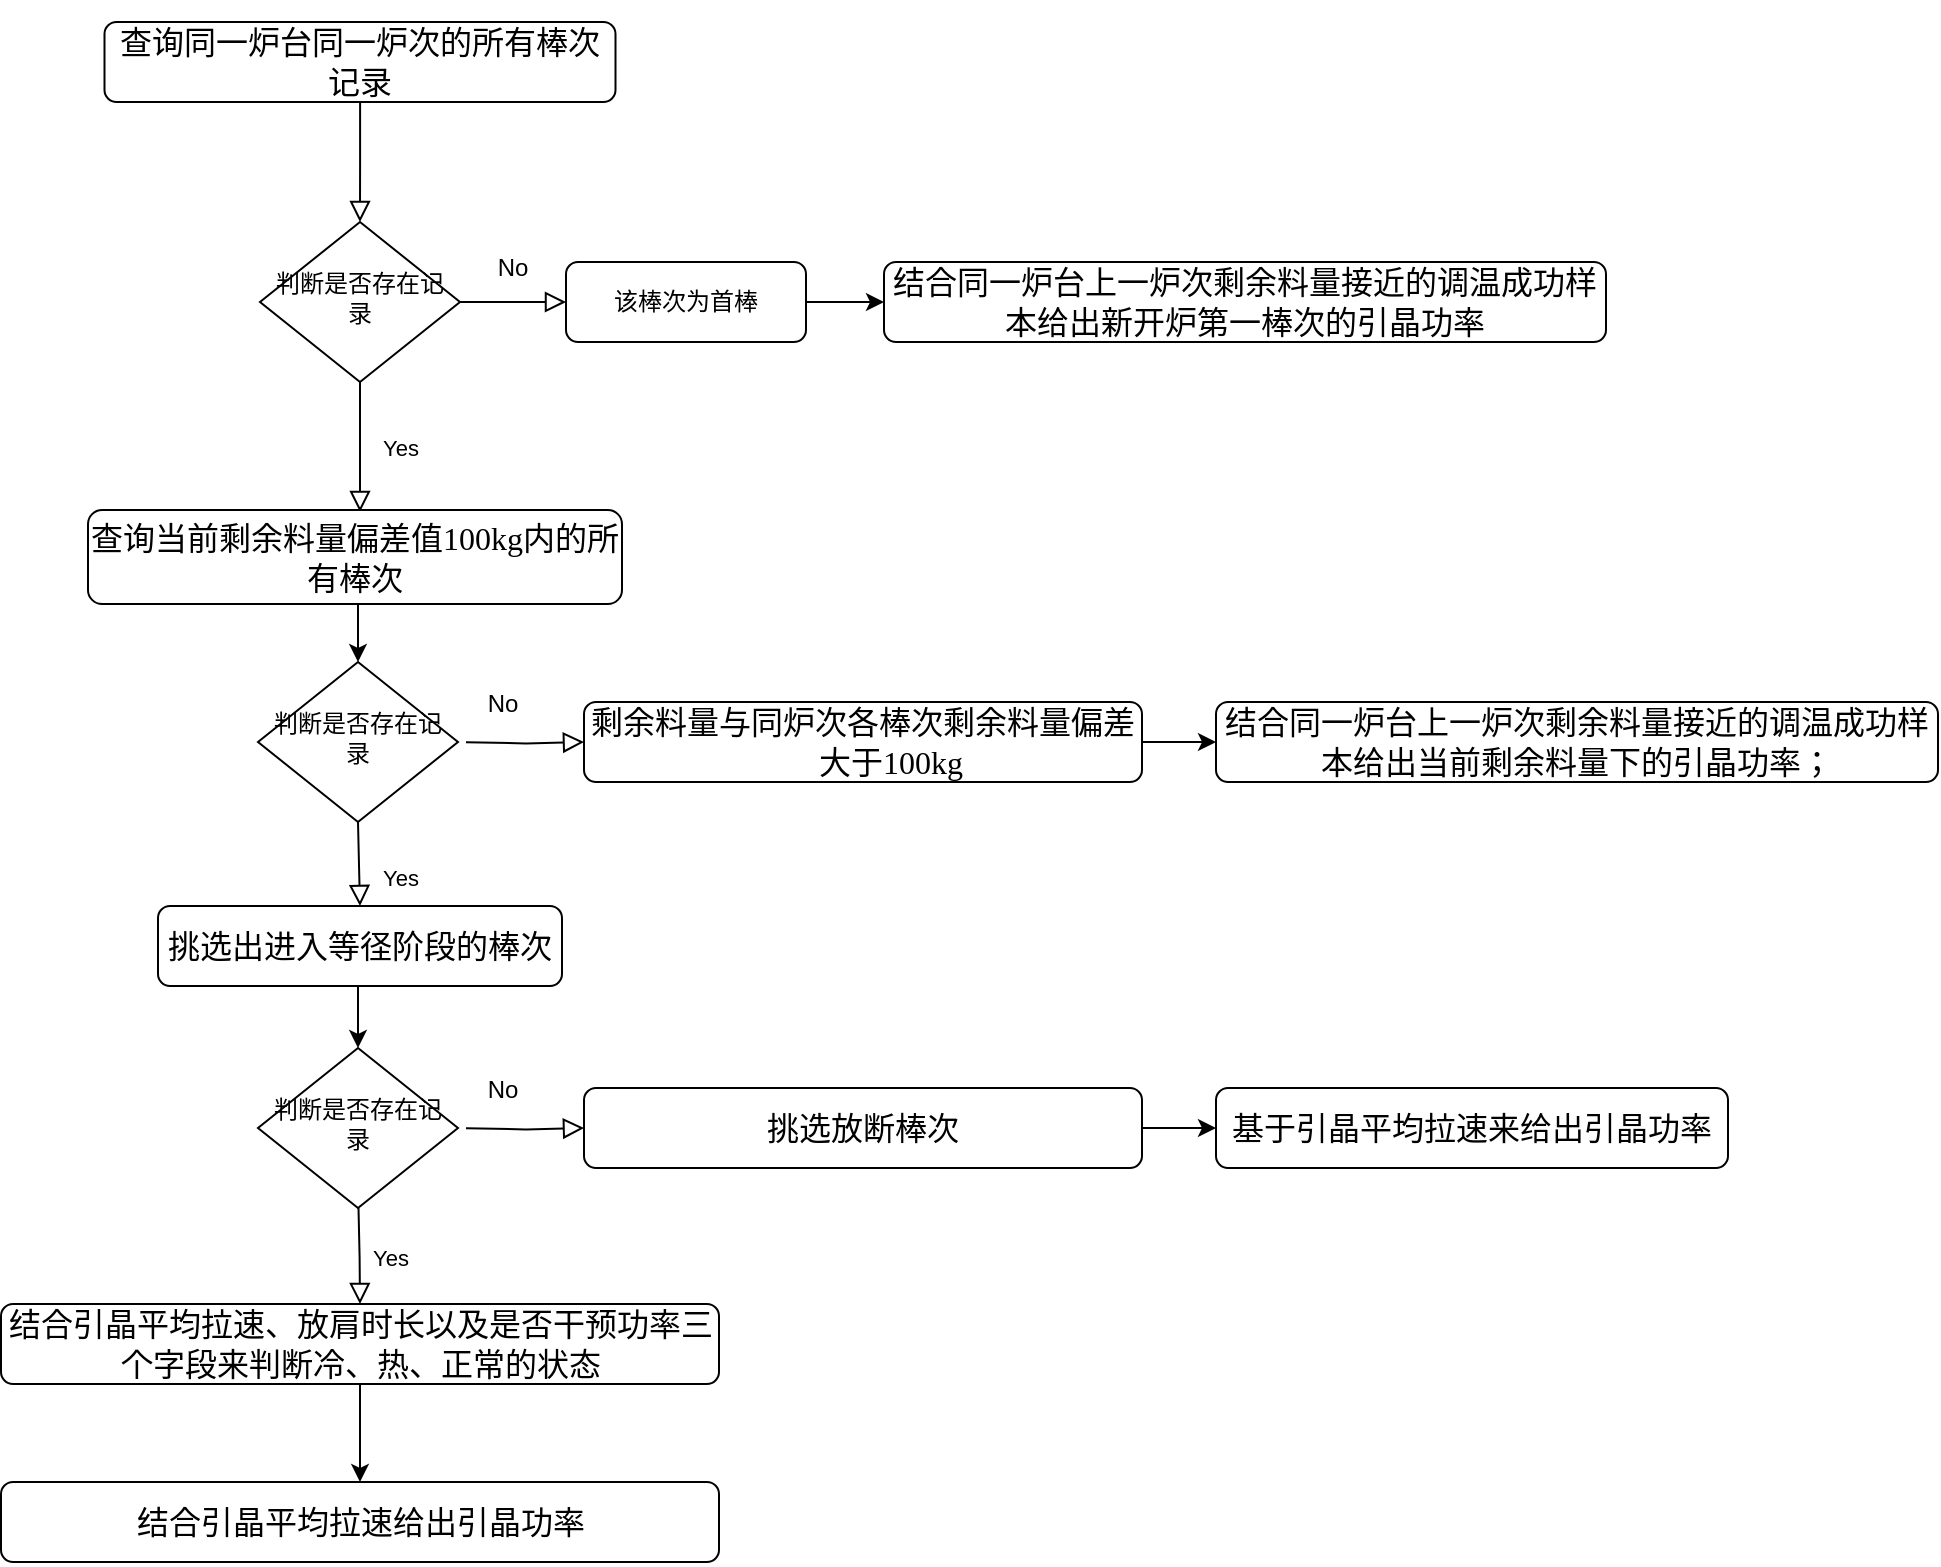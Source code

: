 <mxfile version="24.2.5" type="github">
  <diagram id="C5RBs43oDa-KdzZeNtuy" name="Page-1">
    <mxGraphModel dx="794" dy="420" grid="0" gridSize="10" guides="1" tooltips="1" connect="1" arrows="1" fold="1" page="0" pageScale="1" pageWidth="827" pageHeight="1169" background="none" math="0" shadow="0">
      <root>
        <mxCell id="WIyWlLk6GJQsqaUBKTNV-0" />
        <mxCell id="WIyWlLk6GJQsqaUBKTNV-1" parent="WIyWlLk6GJQsqaUBKTNV-0" />
        <mxCell id="WIyWlLk6GJQsqaUBKTNV-2" value="" style="rounded=0;html=1;jettySize=auto;orthogonalLoop=1;fontSize=11;endArrow=block;endFill=0;endSize=8;strokeWidth=1;shadow=0;labelBackgroundColor=none;edgeStyle=orthogonalEdgeStyle;" parent="WIyWlLk6GJQsqaUBKTNV-1" source="WIyWlLk6GJQsqaUBKTNV-3" target="WIyWlLk6GJQsqaUBKTNV-6" edge="1">
          <mxGeometry relative="1" as="geometry" />
        </mxCell>
        <mxCell id="WIyWlLk6GJQsqaUBKTNV-3" value="&lt;p class=&quot;MsoNormal&quot;&gt;&lt;span style=&quot;font-family: 宋体; font-size: 12pt;&quot;&gt;查询同一炉台同一炉次的所有棒次记录&lt;/span&gt;&lt;/p&gt;" style="rounded=1;whiteSpace=wrap;html=1;fontSize=12;glass=0;strokeWidth=1;shadow=0;" parent="WIyWlLk6GJQsqaUBKTNV-1" vertex="1">
          <mxGeometry x="92.25" y="70" width="255.5" height="40" as="geometry" />
        </mxCell>
        <mxCell id="WIyWlLk6GJQsqaUBKTNV-4" value="Yes" style="rounded=0;html=1;jettySize=auto;orthogonalLoop=1;fontSize=11;endArrow=block;endFill=0;endSize=8;strokeWidth=1;shadow=0;labelBackgroundColor=none;edgeStyle=orthogonalEdgeStyle;" parent="WIyWlLk6GJQsqaUBKTNV-1" source="WIyWlLk6GJQsqaUBKTNV-6" edge="1">
          <mxGeometry y="20" relative="1" as="geometry">
            <mxPoint as="offset" />
            <mxPoint x="220" y="315" as="targetPoint" />
          </mxGeometry>
        </mxCell>
        <mxCell id="WIyWlLk6GJQsqaUBKTNV-6" value="判断是否存在记录" style="rhombus;whiteSpace=wrap;html=1;shadow=0;fontFamily=Helvetica;fontSize=12;align=center;strokeWidth=1;spacing=6;spacingTop=-4;" parent="WIyWlLk6GJQsqaUBKTNV-1" vertex="1">
          <mxGeometry x="170" y="170" width="100" height="80" as="geometry" />
        </mxCell>
        <mxCell id="WIyWlLk6GJQsqaUBKTNV-8" value="Yes" style="rounded=0;html=1;jettySize=auto;orthogonalLoop=1;fontSize=11;endArrow=block;endFill=0;endSize=8;strokeWidth=1;shadow=0;labelBackgroundColor=none;edgeStyle=orthogonalEdgeStyle;" parent="WIyWlLk6GJQsqaUBKTNV-1" target="WIyWlLk6GJQsqaUBKTNV-11" edge="1">
          <mxGeometry x="0.333" y="20" relative="1" as="geometry">
            <mxPoint as="offset" />
            <mxPoint x="219" y="470" as="sourcePoint" />
          </mxGeometry>
        </mxCell>
        <mxCell id="afuocbFBIYYZ1BMzaNP9-22" style="edgeStyle=orthogonalEdgeStyle;rounded=0;orthogonalLoop=1;jettySize=auto;html=1;exitX=0.5;exitY=1;exitDx=0;exitDy=0;entryX=0.5;entryY=0;entryDx=0;entryDy=0;" edge="1" parent="WIyWlLk6GJQsqaUBKTNV-1" source="WIyWlLk6GJQsqaUBKTNV-11" target="afuocbFBIYYZ1BMzaNP9-16">
          <mxGeometry relative="1" as="geometry" />
        </mxCell>
        <mxCell id="WIyWlLk6GJQsqaUBKTNV-11" value="&lt;p class=&quot;MsoNormal&quot;&gt;&lt;span style=&quot;font-family: 宋体; font-size: 12pt;&quot;&gt;挑选出进入等径阶段的棒次&lt;/span&gt;&lt;/p&gt;" style="rounded=1;whiteSpace=wrap;html=1;fontSize=12;glass=0;strokeWidth=1;shadow=0;" parent="WIyWlLk6GJQsqaUBKTNV-1" vertex="1">
          <mxGeometry x="119" y="512" width="202" height="40" as="geometry" />
        </mxCell>
        <mxCell id="afuocbFBIYYZ1BMzaNP9-2" style="edgeStyle=orthogonalEdgeStyle;rounded=0;orthogonalLoop=1;jettySize=auto;html=1;exitX=1;exitY=0.5;exitDx=0;exitDy=0;entryX=0;entryY=0.5;entryDx=0;entryDy=0;" edge="1" parent="WIyWlLk6GJQsqaUBKTNV-1" source="afuocbFBIYYZ1BMzaNP9-0" target="afuocbFBIYYZ1BMzaNP9-1">
          <mxGeometry relative="1" as="geometry" />
        </mxCell>
        <mxCell id="afuocbFBIYYZ1BMzaNP9-1" value="&lt;p style=&quot;&quot; class=&quot;MsoNormal&quot;&gt;&lt;span style=&quot;font-family: 宋体; font-size: 12pt;&quot;&gt;结合同一炉台上一炉次剩余料量接近的调温成功样本给出新开炉第一棒次的引晶功率&lt;/span&gt;&lt;span style=&quot;font-family: 宋体; font-size: 12pt;&quot;&gt;&lt;/span&gt;&lt;/p&gt;" style="rounded=1;whiteSpace=wrap;html=1;fontSize=12;glass=0;strokeWidth=1;shadow=0;" vertex="1" parent="WIyWlLk6GJQsqaUBKTNV-1">
          <mxGeometry x="482" y="190" width="361" height="40" as="geometry" />
        </mxCell>
        <mxCell id="afuocbFBIYYZ1BMzaNP9-3" value="" style="edgeStyle=orthogonalEdgeStyle;rounded=0;html=1;jettySize=auto;orthogonalLoop=1;fontSize=11;endArrow=block;endFill=0;endSize=8;strokeWidth=1;shadow=0;labelBackgroundColor=none;" edge="1" parent="WIyWlLk6GJQsqaUBKTNV-1" source="WIyWlLk6GJQsqaUBKTNV-6" target="afuocbFBIYYZ1BMzaNP9-0">
          <mxGeometry y="10" relative="1" as="geometry">
            <mxPoint as="offset" />
            <mxPoint x="270" y="210" as="sourcePoint" />
            <mxPoint x="387" y="210" as="targetPoint" />
          </mxGeometry>
        </mxCell>
        <mxCell id="afuocbFBIYYZ1BMzaNP9-0" value="该棒次为首棒" style="rounded=1;whiteSpace=wrap;html=1;fontSize=12;glass=0;strokeWidth=1;shadow=0;" vertex="1" parent="WIyWlLk6GJQsqaUBKTNV-1">
          <mxGeometry x="323" y="190" width="120" height="40" as="geometry" />
        </mxCell>
        <mxCell id="afuocbFBIYYZ1BMzaNP9-4" value="No" style="text;html=1;align=center;verticalAlign=middle;resizable=0;points=[];autosize=1;strokeColor=none;fillColor=none;" vertex="1" parent="WIyWlLk6GJQsqaUBKTNV-1">
          <mxGeometry x="279" y="180" width="33" height="26" as="geometry" />
        </mxCell>
        <mxCell id="afuocbFBIYYZ1BMzaNP9-10" style="edgeStyle=orthogonalEdgeStyle;rounded=0;orthogonalLoop=1;jettySize=auto;html=1;exitX=0.5;exitY=1;exitDx=0;exitDy=0;entryX=0.5;entryY=0;entryDx=0;entryDy=0;" edge="1" parent="WIyWlLk6GJQsqaUBKTNV-1" source="afuocbFBIYYZ1BMzaNP9-6" target="afuocbFBIYYZ1BMzaNP9-7">
          <mxGeometry relative="1" as="geometry" />
        </mxCell>
        <mxCell id="afuocbFBIYYZ1BMzaNP9-6" value="&lt;span style=&quot;text-align: left; font-family: 宋体;&quot;&gt;&lt;font style=&quot;font-size: 16px;&quot; face=&quot;宋体&quot;&gt;查询当前剩余料量偏差值100kg内的所有棒次&lt;/font&gt;&lt;/span&gt;" style="rounded=1;whiteSpace=wrap;html=1;fontSize=12;glass=0;strokeWidth=1;shadow=0;" vertex="1" parent="WIyWlLk6GJQsqaUBKTNV-1">
          <mxGeometry x="84" y="314" width="267" height="47" as="geometry" />
        </mxCell>
        <mxCell id="afuocbFBIYYZ1BMzaNP9-7" value="判断是否存在记录" style="rhombus;whiteSpace=wrap;html=1;shadow=0;fontFamily=Helvetica;fontSize=12;align=center;strokeWidth=1;spacing=6;spacingTop=-4;" vertex="1" parent="WIyWlLk6GJQsqaUBKTNV-1">
          <mxGeometry x="169" y="390" width="100" height="80" as="geometry" />
        </mxCell>
        <mxCell id="afuocbFBIYYZ1BMzaNP9-11" value="" style="edgeStyle=orthogonalEdgeStyle;rounded=0;html=1;jettySize=auto;orthogonalLoop=1;fontSize=11;endArrow=block;endFill=0;endSize=8;strokeWidth=1;shadow=0;labelBackgroundColor=none;" edge="1" parent="WIyWlLk6GJQsqaUBKTNV-1" target="afuocbFBIYYZ1BMzaNP9-12">
          <mxGeometry x="-0.462" y="-4" relative="1" as="geometry">
            <mxPoint as="offset" />
            <mxPoint x="273" y="430.17" as="sourcePoint" />
          </mxGeometry>
        </mxCell>
        <mxCell id="afuocbFBIYYZ1BMzaNP9-14" style="edgeStyle=orthogonalEdgeStyle;rounded=0;orthogonalLoop=1;jettySize=auto;html=1;exitX=1;exitY=0.5;exitDx=0;exitDy=0;" edge="1" parent="WIyWlLk6GJQsqaUBKTNV-1" source="afuocbFBIYYZ1BMzaNP9-12" target="afuocbFBIYYZ1BMzaNP9-13">
          <mxGeometry relative="1" as="geometry" />
        </mxCell>
        <mxCell id="afuocbFBIYYZ1BMzaNP9-12" value="&lt;p style=&quot;margin-left: 21pt; text-indent: -21pt;&quot; class=&quot;MsoNormal&quot;&gt;&lt;span style=&quot;font-family: 宋体; font-size: 12pt;&quot;&gt;&lt;font face=&quot;宋体&quot;&gt;剩余料量与同炉次各棒次剩余料量偏差大于100kg&lt;/font&gt;&lt;/span&gt;&lt;span style=&quot;font-family: 宋体; font-size: 12pt;&quot;&gt;&lt;/span&gt;&lt;/p&gt;" style="rounded=1;whiteSpace=wrap;html=1;fontSize=12;glass=0;strokeWidth=1;shadow=0;" vertex="1" parent="WIyWlLk6GJQsqaUBKTNV-1">
          <mxGeometry x="332" y="410" width="279" height="40" as="geometry" />
        </mxCell>
        <mxCell id="afuocbFBIYYZ1BMzaNP9-13" value="&lt;p class=&quot;MsoNormal&quot;&gt;&lt;span style=&quot;font-family: 宋体; font-size: 12pt;&quot;&gt;结合同一炉台上一炉次剩余料量接近的调温成功样本给出当前剩余料量下的引晶功率；&lt;/span&gt;&lt;/p&gt;" style="rounded=1;whiteSpace=wrap;html=1;fontSize=12;glass=0;strokeWidth=1;shadow=0;" vertex="1" parent="WIyWlLk6GJQsqaUBKTNV-1">
          <mxGeometry x="648" y="410" width="361" height="40" as="geometry" />
        </mxCell>
        <mxCell id="afuocbFBIYYZ1BMzaNP9-15" value="No" style="text;html=1;align=center;verticalAlign=middle;resizable=0;points=[];autosize=1;strokeColor=none;fillColor=none;" vertex="1" parent="WIyWlLk6GJQsqaUBKTNV-1">
          <mxGeometry x="274" y="398" width="33" height="26" as="geometry" />
        </mxCell>
        <mxCell id="afuocbFBIYYZ1BMzaNP9-16" value="判断是否存在记录" style="rhombus;whiteSpace=wrap;html=1;shadow=0;fontFamily=Helvetica;fontSize=12;align=center;strokeWidth=1;spacing=6;spacingTop=-4;" vertex="1" parent="WIyWlLk6GJQsqaUBKTNV-1">
          <mxGeometry x="169" y="583" width="100" height="80" as="geometry" />
        </mxCell>
        <mxCell id="afuocbFBIYYZ1BMzaNP9-17" value="" style="edgeStyle=orthogonalEdgeStyle;rounded=0;html=1;jettySize=auto;orthogonalLoop=1;fontSize=11;endArrow=block;endFill=0;endSize=8;strokeWidth=1;shadow=0;labelBackgroundColor=none;" edge="1" parent="WIyWlLk6GJQsqaUBKTNV-1" target="afuocbFBIYYZ1BMzaNP9-19">
          <mxGeometry x="-0.462" y="-4" relative="1" as="geometry">
            <mxPoint as="offset" />
            <mxPoint x="273" y="623.17" as="sourcePoint" />
          </mxGeometry>
        </mxCell>
        <mxCell id="afuocbFBIYYZ1BMzaNP9-18" style="edgeStyle=orthogonalEdgeStyle;rounded=0;orthogonalLoop=1;jettySize=auto;html=1;exitX=1;exitY=0.5;exitDx=0;exitDy=0;" edge="1" parent="WIyWlLk6GJQsqaUBKTNV-1" source="afuocbFBIYYZ1BMzaNP9-19" target="afuocbFBIYYZ1BMzaNP9-20">
          <mxGeometry relative="1" as="geometry" />
        </mxCell>
        <mxCell id="afuocbFBIYYZ1BMzaNP9-19" value="&lt;span style=&quot;font-family: 宋体; font-size: 16px;&quot;&gt;挑选放断棒次&lt;/span&gt;" style="rounded=1;whiteSpace=wrap;html=1;fontSize=12;glass=0;strokeWidth=1;shadow=0;" vertex="1" parent="WIyWlLk6GJQsqaUBKTNV-1">
          <mxGeometry x="332" y="603" width="279" height="40" as="geometry" />
        </mxCell>
        <mxCell id="afuocbFBIYYZ1BMzaNP9-20" value="&lt;p style=&quot;mso-pagination:widow-orphan;text-align:left;&quot; class=&quot;MsoNormal&quot;&gt;&lt;span style=&quot;font-family: 宋体; font-size: 12pt;&quot;&gt;基于引晶平均拉速来给出&lt;/span&gt;&lt;span style=&quot;font-family: 宋体; font-size: 12pt;&quot;&gt;引晶功率&lt;/span&gt;&lt;span style=&quot;font-family: 宋体; font-size: 12pt;&quot;&gt;&lt;/span&gt;&lt;/p&gt;" style="rounded=1;whiteSpace=wrap;html=1;fontSize=12;glass=0;strokeWidth=1;shadow=0;" vertex="1" parent="WIyWlLk6GJQsqaUBKTNV-1">
          <mxGeometry x="648" y="603" width="256" height="40" as="geometry" />
        </mxCell>
        <mxCell id="afuocbFBIYYZ1BMzaNP9-21" value="No" style="text;html=1;align=center;verticalAlign=middle;resizable=0;points=[];autosize=1;strokeColor=none;fillColor=none;" vertex="1" parent="WIyWlLk6GJQsqaUBKTNV-1">
          <mxGeometry x="274" y="591" width="33" height="26" as="geometry" />
        </mxCell>
        <mxCell id="afuocbFBIYYZ1BMzaNP9-29" style="edgeStyle=orthogonalEdgeStyle;rounded=0;orthogonalLoop=1;jettySize=auto;html=1;exitX=0.5;exitY=1;exitDx=0;exitDy=0;entryX=0.5;entryY=0;entryDx=0;entryDy=0;" edge="1" parent="WIyWlLk6GJQsqaUBKTNV-1" source="afuocbFBIYYZ1BMzaNP9-26" target="afuocbFBIYYZ1BMzaNP9-28">
          <mxGeometry relative="1" as="geometry" />
        </mxCell>
        <mxCell id="afuocbFBIYYZ1BMzaNP9-26" value="&lt;p class=&quot;MsoNormal&quot;&gt;&lt;span style=&quot;font-family: 宋体; font-size: 12pt;&quot;&gt;结合引晶平均拉速、放肩时长以及是否干预功率三个字段来判断冷、热、正常的状态&lt;/span&gt;&lt;/p&gt;" style="rounded=1;whiteSpace=wrap;html=1;fontSize=12;glass=0;strokeWidth=1;shadow=0;" vertex="1" parent="WIyWlLk6GJQsqaUBKTNV-1">
          <mxGeometry x="40.5" y="711" width="359" height="40" as="geometry" />
        </mxCell>
        <mxCell id="afuocbFBIYYZ1BMzaNP9-27" value="Yes" style="rounded=0;html=1;jettySize=auto;orthogonalLoop=1;fontSize=11;endArrow=block;endFill=0;endSize=8;strokeWidth=1;shadow=0;labelBackgroundColor=none;edgeStyle=orthogonalEdgeStyle;" edge="1" parent="WIyWlLk6GJQsqaUBKTNV-1">
          <mxGeometry x="0.035" y="15" relative="1" as="geometry">
            <mxPoint x="-1" as="offset" />
            <mxPoint x="219.25" y="663" as="sourcePoint" />
            <mxPoint x="220" y="711" as="targetPoint" />
          </mxGeometry>
        </mxCell>
        <mxCell id="afuocbFBIYYZ1BMzaNP9-28" value="&lt;p class=&quot;MsoNormal&quot;&gt;&lt;span style=&quot;font-family: 宋体; font-size: 12pt;&quot;&gt;结合引晶平均拉速给出引晶功率&lt;/span&gt;&lt;/p&gt;" style="rounded=1;whiteSpace=wrap;html=1;fontSize=12;glass=0;strokeWidth=1;shadow=0;" vertex="1" parent="WIyWlLk6GJQsqaUBKTNV-1">
          <mxGeometry x="40.5" y="800" width="359" height="40" as="geometry" />
        </mxCell>
      </root>
    </mxGraphModel>
  </diagram>
</mxfile>
